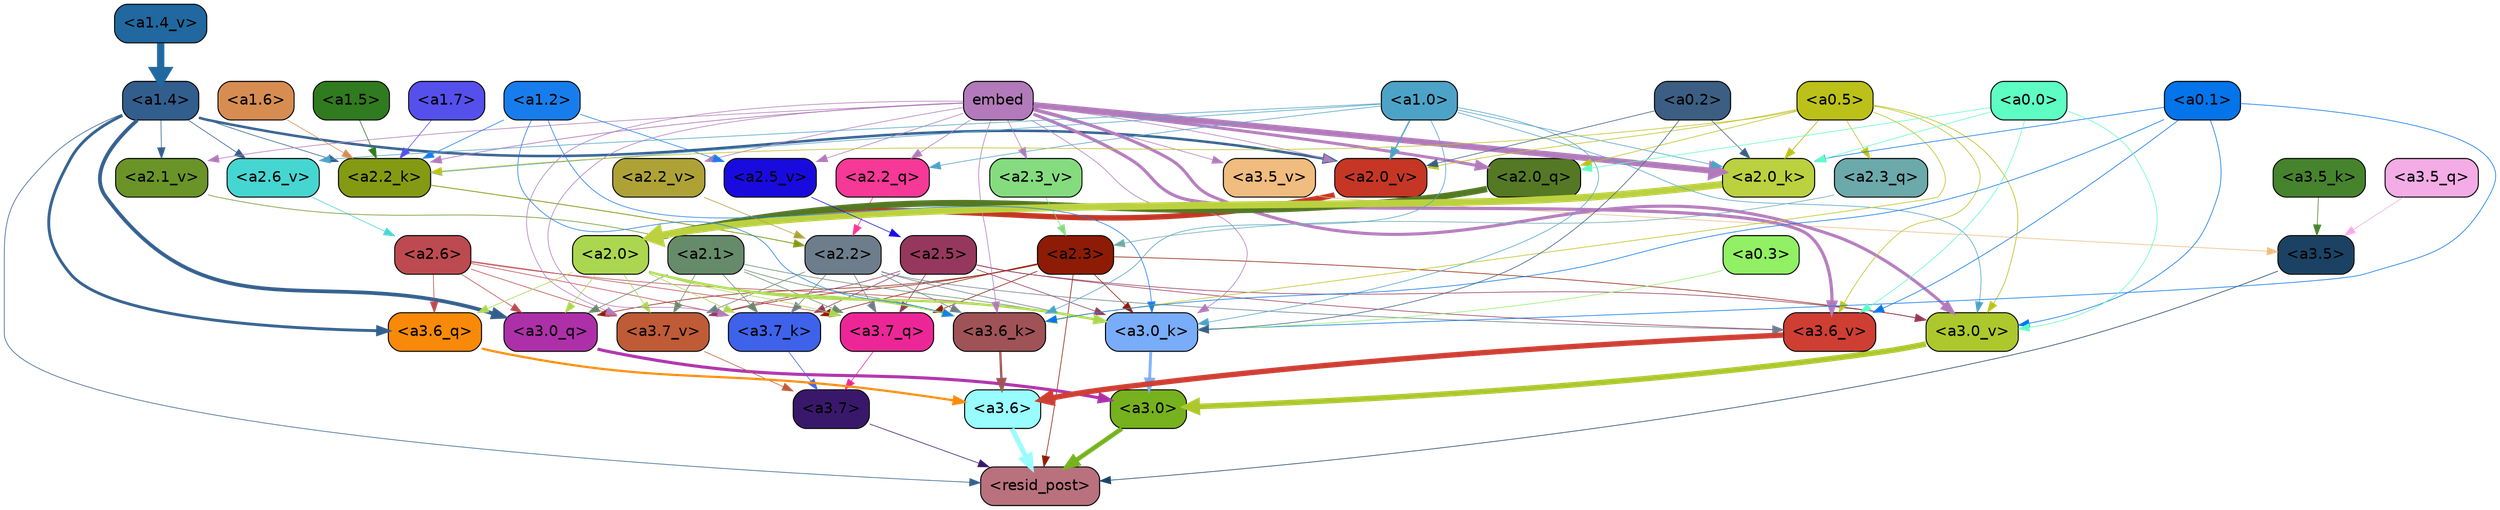 strict digraph "" {
	graph [bgcolor=transparent,
		layout=dot,
		overlap=false,
		splines=true
	];
	"<a3.7>"	[color=black,
		fillcolor="#39186b",
		fontname=Helvetica,
		shape=box,
		style="filled, rounded"];
	"<resid_post>"	[color=black,
		fillcolor="#b9727d",
		fontname=Helvetica,
		shape=box,
		style="filled, rounded"];
	"<a3.7>" -> "<resid_post>"	[color="#39186b",
		penwidth=0.6];
	"<a3.6>"	[color=black,
		fillcolor="#99fcfe",
		fontname=Helvetica,
		shape=box,
		style="filled, rounded"];
	"<a3.6>" -> "<resid_post>"	[color="#99fcfe",
		penwidth=4.670643210411072];
	"<a3.5>"	[color=black,
		fillcolor="#1b4263",
		fontname=Helvetica,
		shape=box,
		style="filled, rounded"];
	"<a3.5>" -> "<resid_post>"	[color="#1b4263",
		penwidth=0.6];
	"<a3.0>"	[color=black,
		fillcolor="#76b11e",
		fontname=Helvetica,
		shape=box,
		style="filled, rounded"];
	"<a3.0>" -> "<resid_post>"	[color="#76b11e",
		penwidth=4.246885180473328];
	"<a2.3>"	[color=black,
		fillcolor="#8e1b05",
		fontname=Helvetica,
		shape=box,
		style="filled, rounded"];
	"<a2.3>" -> "<resid_post>"	[color="#8e1b05",
		penwidth=0.6];
	"<a3.7_q>"	[color=black,
		fillcolor="#ed2698",
		fontname=Helvetica,
		shape=box,
		style="filled, rounded"];
	"<a2.3>" -> "<a3.7_q>"	[color="#8e1b05",
		penwidth=0.6];
	"<a3.0_q>"	[color=black,
		fillcolor="#ad30a9",
		fontname=Helvetica,
		shape=box,
		style="filled, rounded"];
	"<a2.3>" -> "<a3.0_q>"	[color="#8e1b05",
		penwidth=0.6];
	"<a3.7_k>"	[color=black,
		fillcolor="#3e62ea",
		fontname=Helvetica,
		shape=box,
		style="filled, rounded"];
	"<a2.3>" -> "<a3.7_k>"	[color="#8e1b05",
		penwidth=0.6];
	"<a3.0_k>"	[color=black,
		fillcolor="#79acf9",
		fontname=Helvetica,
		shape=box,
		style="filled, rounded"];
	"<a2.3>" -> "<a3.0_k>"	[color="#8e1b05",
		penwidth=0.6];
	"<a3.7_v>"	[color=black,
		fillcolor="#bf5b37",
		fontname=Helvetica,
		shape=box,
		style="filled, rounded"];
	"<a2.3>" -> "<a3.7_v>"	[color="#8e1b05",
		penwidth=0.6];
	"<a3.0_v>"	[color=black,
		fillcolor="#acc82d",
		fontname=Helvetica,
		shape=box,
		style="filled, rounded"];
	"<a2.3>" -> "<a3.0_v>"	[color="#8e1b05",
		penwidth=0.6];
	"<a1.4>"	[color=black,
		fillcolor="#325e8d",
		fontname=Helvetica,
		shape=box,
		style="filled, rounded"];
	"<a1.4>" -> "<resid_post>"	[color="#325e8d",
		penwidth=0.6];
	"<a3.6_q>"	[color=black,
		fillcolor="#f98908",
		fontname=Helvetica,
		shape=box,
		style="filled, rounded"];
	"<a1.4>" -> "<a3.6_q>"	[color="#325e8d",
		penwidth=2.6487714648246765];
	"<a1.4>" -> "<a3.0_q>"	[color="#325e8d",
		penwidth=3.477886103093624];
	"<a2.2_k>"	[color=black,
		fillcolor="#859a13",
		fontname=Helvetica,
		shape=box,
		style="filled, rounded"];
	"<a1.4>" -> "<a2.2_k>"	[color="#325e8d",
		penwidth=0.6];
	"<a2.6_v>"	[color=black,
		fillcolor="#46d6d1",
		fontname=Helvetica,
		shape=box,
		style="filled, rounded"];
	"<a1.4>" -> "<a2.6_v>"	[color="#325e8d",
		penwidth=0.6];
	"<a2.1_v>"	[color=black,
		fillcolor="#6a9428",
		fontname=Helvetica,
		shape=box,
		style="filled, rounded"];
	"<a1.4>" -> "<a2.1_v>"	[color="#325e8d",
		penwidth=0.6];
	"<a2.0_v>"	[color=black,
		fillcolor="#c53624",
		fontname=Helvetica,
		shape=box,
		style="filled, rounded"];
	"<a1.4>" -> "<a2.0_v>"	[color="#325e8d",
		penwidth=2.3358620405197144];
	"<a3.7_q>" -> "<a3.7>"	[color="#ed2698",
		penwidth=0.6];
	"<a3.6_q>" -> "<a3.6>"	[color="#f98908",
		penwidth=2.03758105635643];
	"<a3.5_q>"	[color=black,
		fillcolor="#f3ace5",
		fontname=Helvetica,
		shape=box,
		style="filled, rounded"];
	"<a3.5_q>" -> "<a3.5>"	[color="#f3ace5",
		penwidth=0.6];
	"<a3.0_q>" -> "<a3.0>"	[color="#ad30a9",
		penwidth=2.8638100624084473];
	"<a3.7_k>" -> "<a3.7>"	[color="#3e62ea",
		penwidth=0.6];
	"<a3.6_k>"	[color=black,
		fillcolor="#9f5357",
		fontname=Helvetica,
		shape=box,
		style="filled, rounded"];
	"<a3.6_k>" -> "<a3.6>"	[color="#9f5357",
		penwidth=2.174198240041733];
	"<a3.5_k>"	[color=black,
		fillcolor="#46832d",
		fontname=Helvetica,
		shape=box,
		style="filled, rounded"];
	"<a3.5_k>" -> "<a3.5>"	[color="#46832d",
		penwidth=0.6];
	"<a3.0_k>" -> "<a3.0>"	[color="#79acf9",
		penwidth=2.6274144649505615];
	"<a3.7_v>" -> "<a3.7>"	[color="#bf5b37",
		penwidth=0.6];
	"<a3.6_v>"	[color=black,
		fillcolor="#cf3e33",
		fontname=Helvetica,
		shape=box,
		style="filled, rounded"];
	"<a3.6_v>" -> "<a3.6>"	[color="#cf3e33",
		penwidth=5.002329230308533];
	"<a3.5_v>"	[color=black,
		fillcolor="#f0bc7f",
		fontname=Helvetica,
		shape=box,
		style="filled, rounded"];
	"<a3.5_v>" -> "<a3.5>"	[color="#f0bc7f",
		penwidth=0.6];
	"<a3.0_v>" -> "<a3.0>"	[color="#acc82d",
		penwidth=5.188832879066467];
	"<a2.6>"	[color=black,
		fillcolor="#bd4a50",
		fontname=Helvetica,
		shape=box,
		style="filled, rounded"];
	"<a2.6>" -> "<a3.7_q>"	[color="#bd4a50",
		penwidth=0.6];
	"<a2.6>" -> "<a3.6_q>"	[color="#bd4a50",
		penwidth=0.6];
	"<a2.6>" -> "<a3.0_q>"	[color="#bd4a50",
		penwidth=0.6];
	"<a2.6>" -> "<a3.7_k>"	[color="#bd4a50",
		penwidth=0.6];
	"<a2.6>" -> "<a3.0_k>"	[color="#bd4a50",
		penwidth=0.6];
	"<a2.6>" -> "<a3.7_v>"	[color="#bd4a50",
		penwidth=0.6];
	"<a2.5>"	[color=black,
		fillcolor="#96385d",
		fontname=Helvetica,
		shape=box,
		style="filled, rounded"];
	"<a2.5>" -> "<a3.7_q>"	[color="#96385d",
		penwidth=0.6];
	"<a2.5>" -> "<a3.7_k>"	[color="#96385d",
		penwidth=0.6];
	"<a2.5>" -> "<a3.0_k>"	[color="#96385d",
		penwidth=0.6];
	"<a2.5>" -> "<a3.7_v>"	[color="#96385d",
		penwidth=0.6];
	"<a2.5>" -> "<a3.6_v>"	[color="#96385d",
		penwidth=0.6];
	"<a2.5>" -> "<a3.0_v>"	[color="#96385d",
		penwidth=0.6];
	"<a2.2>"	[color=black,
		fillcolor="#6d7d8b",
		fontname=Helvetica,
		shape=box,
		style="filled, rounded"];
	"<a2.2>" -> "<a3.7_q>"	[color="#6d7d8b",
		penwidth=0.6];
	"<a2.2>" -> "<a3.7_k>"	[color="#6d7d8b",
		penwidth=0.6];
	"<a2.2>" -> "<a3.6_k>"	[color="#6d7d8b",
		penwidth=0.6];
	"<a2.2>" -> "<a3.0_k>"	[color="#6d7d8b",
		penwidth=0.6];
	"<a2.2>" -> "<a3.7_v>"	[color="#6d7d8b",
		penwidth=0.6];
	"<a2.2>" -> "<a3.6_v>"	[color="#6d7d8b",
		penwidth=0.6];
	"<a2.1>"	[color=black,
		fillcolor="#668b6a",
		fontname=Helvetica,
		shape=box,
		style="filled, rounded"];
	"<a2.1>" -> "<a3.7_q>"	[color="#668b6a",
		penwidth=0.6];
	"<a2.1>" -> "<a3.0_q>"	[color="#668b6a",
		penwidth=0.6];
	"<a2.1>" -> "<a3.7_k>"	[color="#668b6a",
		penwidth=0.6];
	"<a2.1>" -> "<a3.6_k>"	[color="#668b6a",
		penwidth=0.6];
	"<a2.1>" -> "<a3.0_k>"	[color="#668b6a",
		penwidth=0.6];
	"<a2.1>" -> "<a3.7_v>"	[color="#668b6a",
		penwidth=0.6];
	"<a2.0>"	[color=black,
		fillcolor="#abd750",
		fontname=Helvetica,
		shape=box,
		style="filled, rounded"];
	"<a2.0>" -> "<a3.7_q>"	[color="#abd750",
		penwidth=0.6];
	"<a2.0>" -> "<a3.6_q>"	[color="#abd750",
		penwidth=0.6];
	"<a2.0>" -> "<a3.0_q>"	[color="#abd750",
		penwidth=0.6];
	"<a2.0>" -> "<a3.7_k>"	[color="#abd750",
		penwidth=0.6];
	"<a2.0>" -> "<a3.6_k>"	[color="#abd750",
		penwidth=1.5417278409004211];
	"<a2.0>" -> "<a3.0_k>"	[color="#abd750",
		penwidth=2.23091459274292];
	"<a2.0>" -> "<a3.7_v>"	[color="#abd750",
		penwidth=0.6];
	embed	[color=black,
		fillcolor="#b27aba",
		fontname=Helvetica,
		shape=box,
		style="filled, rounded"];
	embed -> "<a3.7_k>"	[color="#b27aba",
		penwidth=0.6];
	embed -> "<a3.6_k>"	[color="#b27aba",
		penwidth=0.6];
	embed -> "<a3.0_k>"	[color="#b27aba",
		penwidth=0.6];
	embed -> "<a3.7_v>"	[color="#b27aba",
		penwidth=0.6];
	embed -> "<a3.6_v>"	[color="#b27aba",
		penwidth=2.9511587619781494];
	embed -> "<a3.5_v>"	[color="#b27aba",
		penwidth=0.6];
	embed -> "<a3.0_v>"	[color="#b27aba",
		penwidth=2.8577730655670166];
	"<a2.2_q>"	[color=black,
		fillcolor="#f63896",
		fontname=Helvetica,
		shape=box,
		style="filled, rounded"];
	embed -> "<a2.2_q>"	[color="#b27aba",
		penwidth=0.6];
	"<a2.0_q>"	[color=black,
		fillcolor="#547824",
		fontname=Helvetica,
		shape=box,
		style="filled, rounded"];
	embed -> "<a2.0_q>"	[color="#b27aba",
		penwidth=2.7340729534626007];
	embed -> "<a2.2_k>"	[color="#b27aba",
		penwidth=0.69573974609375];
	"<a2.0_k>"	[color=black,
		fillcolor="#bbd13f",
		fontname=Helvetica,
		shape=box,
		style="filled, rounded"];
	embed -> "<a2.0_k>"	[color="#b27aba",
		penwidth=5.629883050918579];
	"<a2.5_v>"	[color=black,
		fillcolor="#190bde",
		fontname=Helvetica,
		shape=box,
		style="filled, rounded"];
	embed -> "<a2.5_v>"	[color="#b27aba",
		penwidth=0.6];
	"<a2.3_v>"	[color=black,
		fillcolor="#85dc7f",
		fontname=Helvetica,
		shape=box,
		style="filled, rounded"];
	embed -> "<a2.3_v>"	[color="#b27aba",
		penwidth=0.6];
	"<a2.2_v>"	[color=black,
		fillcolor="#aea237",
		fontname=Helvetica,
		shape=box,
		style="filled, rounded"];
	embed -> "<a2.2_v>"	[color="#b27aba",
		penwidth=0.6];
	embed -> "<a2.1_v>"	[color="#b27aba",
		penwidth=0.6];
	embed -> "<a2.0_v>"	[color="#b27aba",
		penwidth=0.6];
	"<a1.2>"	[color=black,
		fillcolor="#187dec",
		fontname=Helvetica,
		shape=box,
		style="filled, rounded"];
	"<a1.2>" -> "<a3.6_k>"	[color="#187dec",
		penwidth=0.6];
	"<a1.2>" -> "<a3.0_k>"	[color="#187dec",
		penwidth=0.6];
	"<a1.2>" -> "<a2.2_k>"	[color="#187dec",
		penwidth=0.6];
	"<a1.2>" -> "<a2.5_v>"	[color="#187dec",
		penwidth=0.6];
	"<a1.0>"	[color=black,
		fillcolor="#4da3c7",
		fontname=Helvetica,
		shape=box,
		style="filled, rounded"];
	"<a1.0>" -> "<a3.6_k>"	[color="#4da3c7",
		penwidth=0.6];
	"<a1.0>" -> "<a3.0_k>"	[color="#4da3c7",
		penwidth=0.6];
	"<a1.0>" -> "<a3.0_v>"	[color="#4da3c7",
		penwidth=0.6];
	"<a1.0>" -> "<a2.2_q>"	[color="#4da3c7",
		penwidth=0.6];
	"<a1.0>" -> "<a2.2_k>"	[color="#4da3c7",
		penwidth=0.6];
	"<a1.0>" -> "<a2.0_k>"	[color="#4da3c7",
		penwidth=0.6];
	"<a1.0>" -> "<a2.6_v>"	[color="#4da3c7",
		penwidth=0.6];
	"<a1.0>" -> "<a2.0_v>"	[color="#4da3c7",
		penwidth=1.3103609085083008];
	"<a0.5>"	[color=black,
		fillcolor="#bcc119",
		fontname=Helvetica,
		shape=box,
		style="filled, rounded"];
	"<a0.5>" -> "<a3.6_k>"	[color="#bcc119",
		penwidth=0.6];
	"<a0.5>" -> "<a3.6_v>"	[color="#bcc119",
		penwidth=0.6];
	"<a0.5>" -> "<a3.0_v>"	[color="#bcc119",
		penwidth=0.6446345448493958];
	"<a2.3_q>"	[color=black,
		fillcolor="#6ca9ab",
		fontname=Helvetica,
		shape=box,
		style="filled, rounded"];
	"<a0.5>" -> "<a2.3_q>"	[color="#bcc119",
		penwidth=0.6];
	"<a0.5>" -> "<a2.0_q>"	[color="#bcc119",
		penwidth=0.6];
	"<a0.5>" -> "<a2.2_k>"	[color="#bcc119",
		penwidth=0.6];
	"<a0.5>" -> "<a2.0_k>"	[color="#bcc119",
		penwidth=0.7065601348876953];
	"<a0.5>" -> "<a2.0_v>"	[color="#bcc119",
		penwidth=0.6];
	"<a0.1>"	[color=black,
		fillcolor="#0374e9",
		fontname=Helvetica,
		shape=box,
		style="filled, rounded"];
	"<a0.1>" -> "<a3.6_k>"	[color="#0374e9",
		penwidth=0.6];
	"<a0.1>" -> "<a3.0_k>"	[color="#0374e9",
		penwidth=0.6];
	"<a0.1>" -> "<a3.6_v>"	[color="#0374e9",
		penwidth=0.6];
	"<a0.1>" -> "<a3.0_v>"	[color="#0374e9",
		penwidth=0.6];
	"<a0.1>" -> "<a2.0_k>"	[color="#0374e9",
		penwidth=0.6];
	"<a0.3>"	[color=black,
		fillcolor="#91f063",
		fontname=Helvetica,
		shape=box,
		style="filled, rounded"];
	"<a0.3>" -> "<a3.0_k>"	[color="#91f063",
		penwidth=0.6];
	"<a0.2>"	[color=black,
		fillcolor="#3b5e82",
		fontname=Helvetica,
		shape=box,
		style="filled, rounded"];
	"<a0.2>" -> "<a3.0_k>"	[color="#3b5e82",
		penwidth=0.6];
	"<a0.2>" -> "<a2.0_k>"	[color="#3b5e82",
		penwidth=0.6];
	"<a0.2>" -> "<a2.0_v>"	[color="#3b5e82",
		penwidth=0.6];
	"<a0.0>"	[color=black,
		fillcolor="#5efdc4",
		fontname=Helvetica,
		shape=box,
		style="filled, rounded"];
	"<a0.0>" -> "<a3.6_v>"	[color="#5efdc4",
		penwidth=0.6];
	"<a0.0>" -> "<a3.0_v>"	[color="#5efdc4",
		penwidth=0.6];
	"<a0.0>" -> "<a2.0_q>"	[color="#5efdc4",
		penwidth=0.6];
	"<a0.0>" -> "<a2.0_k>"	[color="#5efdc4",
		penwidth=0.6];
	"<a2.3_q>" -> "<a2.3>"	[color="#6ca9ab",
		penwidth=0.6];
	"<a2.2_q>" -> "<a2.2>"	[color="#f63896",
		penwidth=0.6407594680786133];
	"<a2.0_q>" -> "<a2.0>"	[color="#547824",
		penwidth=5.885338068008423];
	"<a2.2_k>" -> "<a2.2>"	[color="#859a13",
		penwidth=0.7811911106109619];
	"<a2.0_k>" -> "<a2.0>"	[color="#bbd13f",
		penwidth=6.657835483551025];
	"<a2.6_v>" -> "<a2.6>"	[color="#46d6d1",
		penwidth=0.6];
	"<a2.5_v>" -> "<a2.5>"	[color="#190bde",
		penwidth=0.6];
	"<a2.3_v>" -> "<a2.3>"	[color="#85dc7f",
		penwidth=0.6];
	"<a2.2_v>" -> "<a2.2>"	[color="#aea237",
		penwidth=0.6];
	"<a2.1_v>" -> "<a2.1>"	[color="#6a9428",
		penwidth=0.6];
	"<a2.0_v>" -> "<a2.0>"	[color="#c53624",
		penwidth=5.070239782333374];
	"<a1.7>"	[color=black,
		fillcolor="#5550ec",
		fontname=Helvetica,
		shape=box,
		style="filled, rounded"];
	"<a1.7>" -> "<a2.2_k>"	[color="#5550ec",
		penwidth=0.6];
	"<a1.6>"	[color=black,
		fillcolor="#d78d52",
		fontname=Helvetica,
		shape=box,
		style="filled, rounded"];
	"<a1.6>" -> "<a2.2_k>"	[color="#d78d52",
		penwidth=0.6];
	"<a1.5>"	[color=black,
		fillcolor="#307a1f",
		fontname=Helvetica,
		shape=box,
		style="filled, rounded"];
	"<a1.5>" -> "<a2.2_k>"	[color="#307a1f",
		penwidth=0.6];
	"<a1.4_v>"	[color=black,
		fillcolor="#20689f",
		fontname=Helvetica,
		shape=box,
		style="filled, rounded"];
	"<a1.4_v>" -> "<a1.4>"	[color="#20689f",
		penwidth=6.8020641803741455];
}
